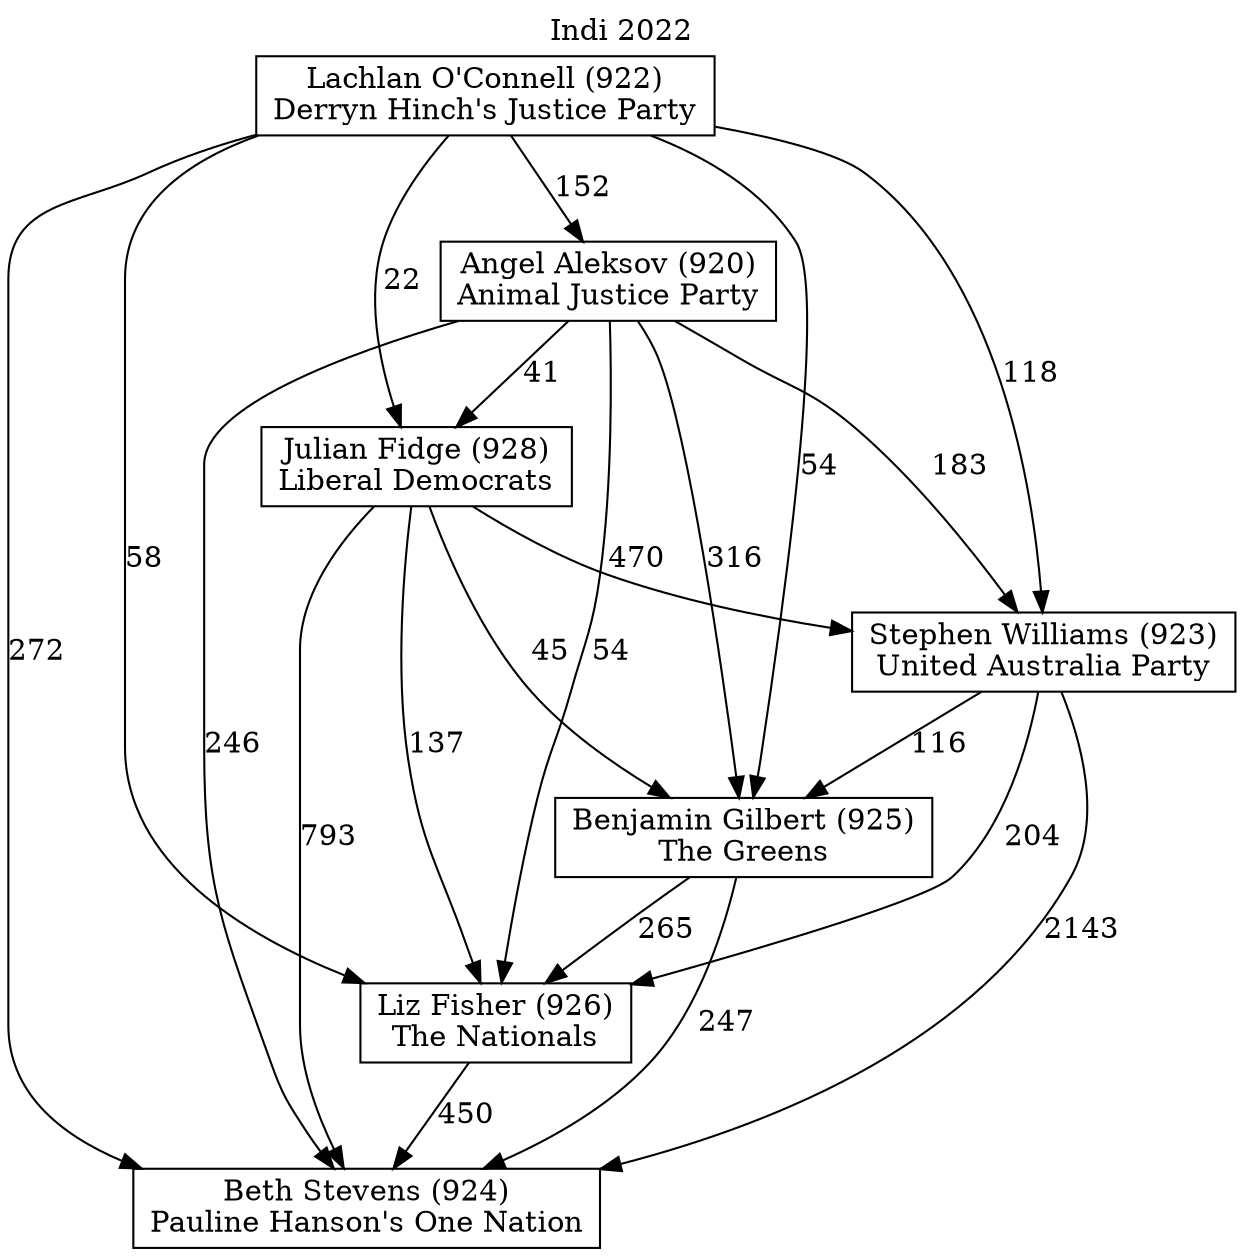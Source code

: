 // House preference flow
digraph "Beth Stevens (924)_Indi_2022" {
	graph [label="Indi 2022" labelloc=t mclimit=2]
	node [shape=box]
	"Beth Stevens (924)" [label="Beth Stevens (924)
Pauline Hanson's One Nation"]
	"Liz Fisher (926)" [label="Liz Fisher (926)
The Nationals"]
	"Benjamin Gilbert (925)" [label="Benjamin Gilbert (925)
The Greens"]
	"Stephen Williams (923)" [label="Stephen Williams (923)
United Australia Party"]
	"Julian Fidge (928)" [label="Julian Fidge (928)
Liberal Democrats"]
	"Angel Aleksov (920)" [label="Angel Aleksov (920)
Animal Justice Party"]
	"Lachlan O'Connell (922)" [label="Lachlan O'Connell (922)
Derryn Hinch's Justice Party"]
	"Liz Fisher (926)" -> "Beth Stevens (924)" [label=450]
	"Benjamin Gilbert (925)" -> "Liz Fisher (926)" [label=265]
	"Stephen Williams (923)" -> "Benjamin Gilbert (925)" [label=116]
	"Julian Fidge (928)" -> "Stephen Williams (923)" [label=470]
	"Angel Aleksov (920)" -> "Julian Fidge (928)" [label=41]
	"Lachlan O'Connell (922)" -> "Angel Aleksov (920)" [label=152]
	"Benjamin Gilbert (925)" -> "Beth Stevens (924)" [label=247]
	"Stephen Williams (923)" -> "Beth Stevens (924)" [label=2143]
	"Julian Fidge (928)" -> "Beth Stevens (924)" [label=793]
	"Angel Aleksov (920)" -> "Beth Stevens (924)" [label=246]
	"Lachlan O'Connell (922)" -> "Beth Stevens (924)" [label=272]
	"Lachlan O'Connell (922)" -> "Julian Fidge (928)" [label=22]
	"Angel Aleksov (920)" -> "Stephen Williams (923)" [label=183]
	"Lachlan O'Connell (922)" -> "Stephen Williams (923)" [label=118]
	"Julian Fidge (928)" -> "Benjamin Gilbert (925)" [label=45]
	"Angel Aleksov (920)" -> "Benjamin Gilbert (925)" [label=316]
	"Lachlan O'Connell (922)" -> "Benjamin Gilbert (925)" [label=54]
	"Stephen Williams (923)" -> "Liz Fisher (926)" [label=204]
	"Julian Fidge (928)" -> "Liz Fisher (926)" [label=137]
	"Angel Aleksov (920)" -> "Liz Fisher (926)" [label=54]
	"Lachlan O'Connell (922)" -> "Liz Fisher (926)" [label=58]
}
